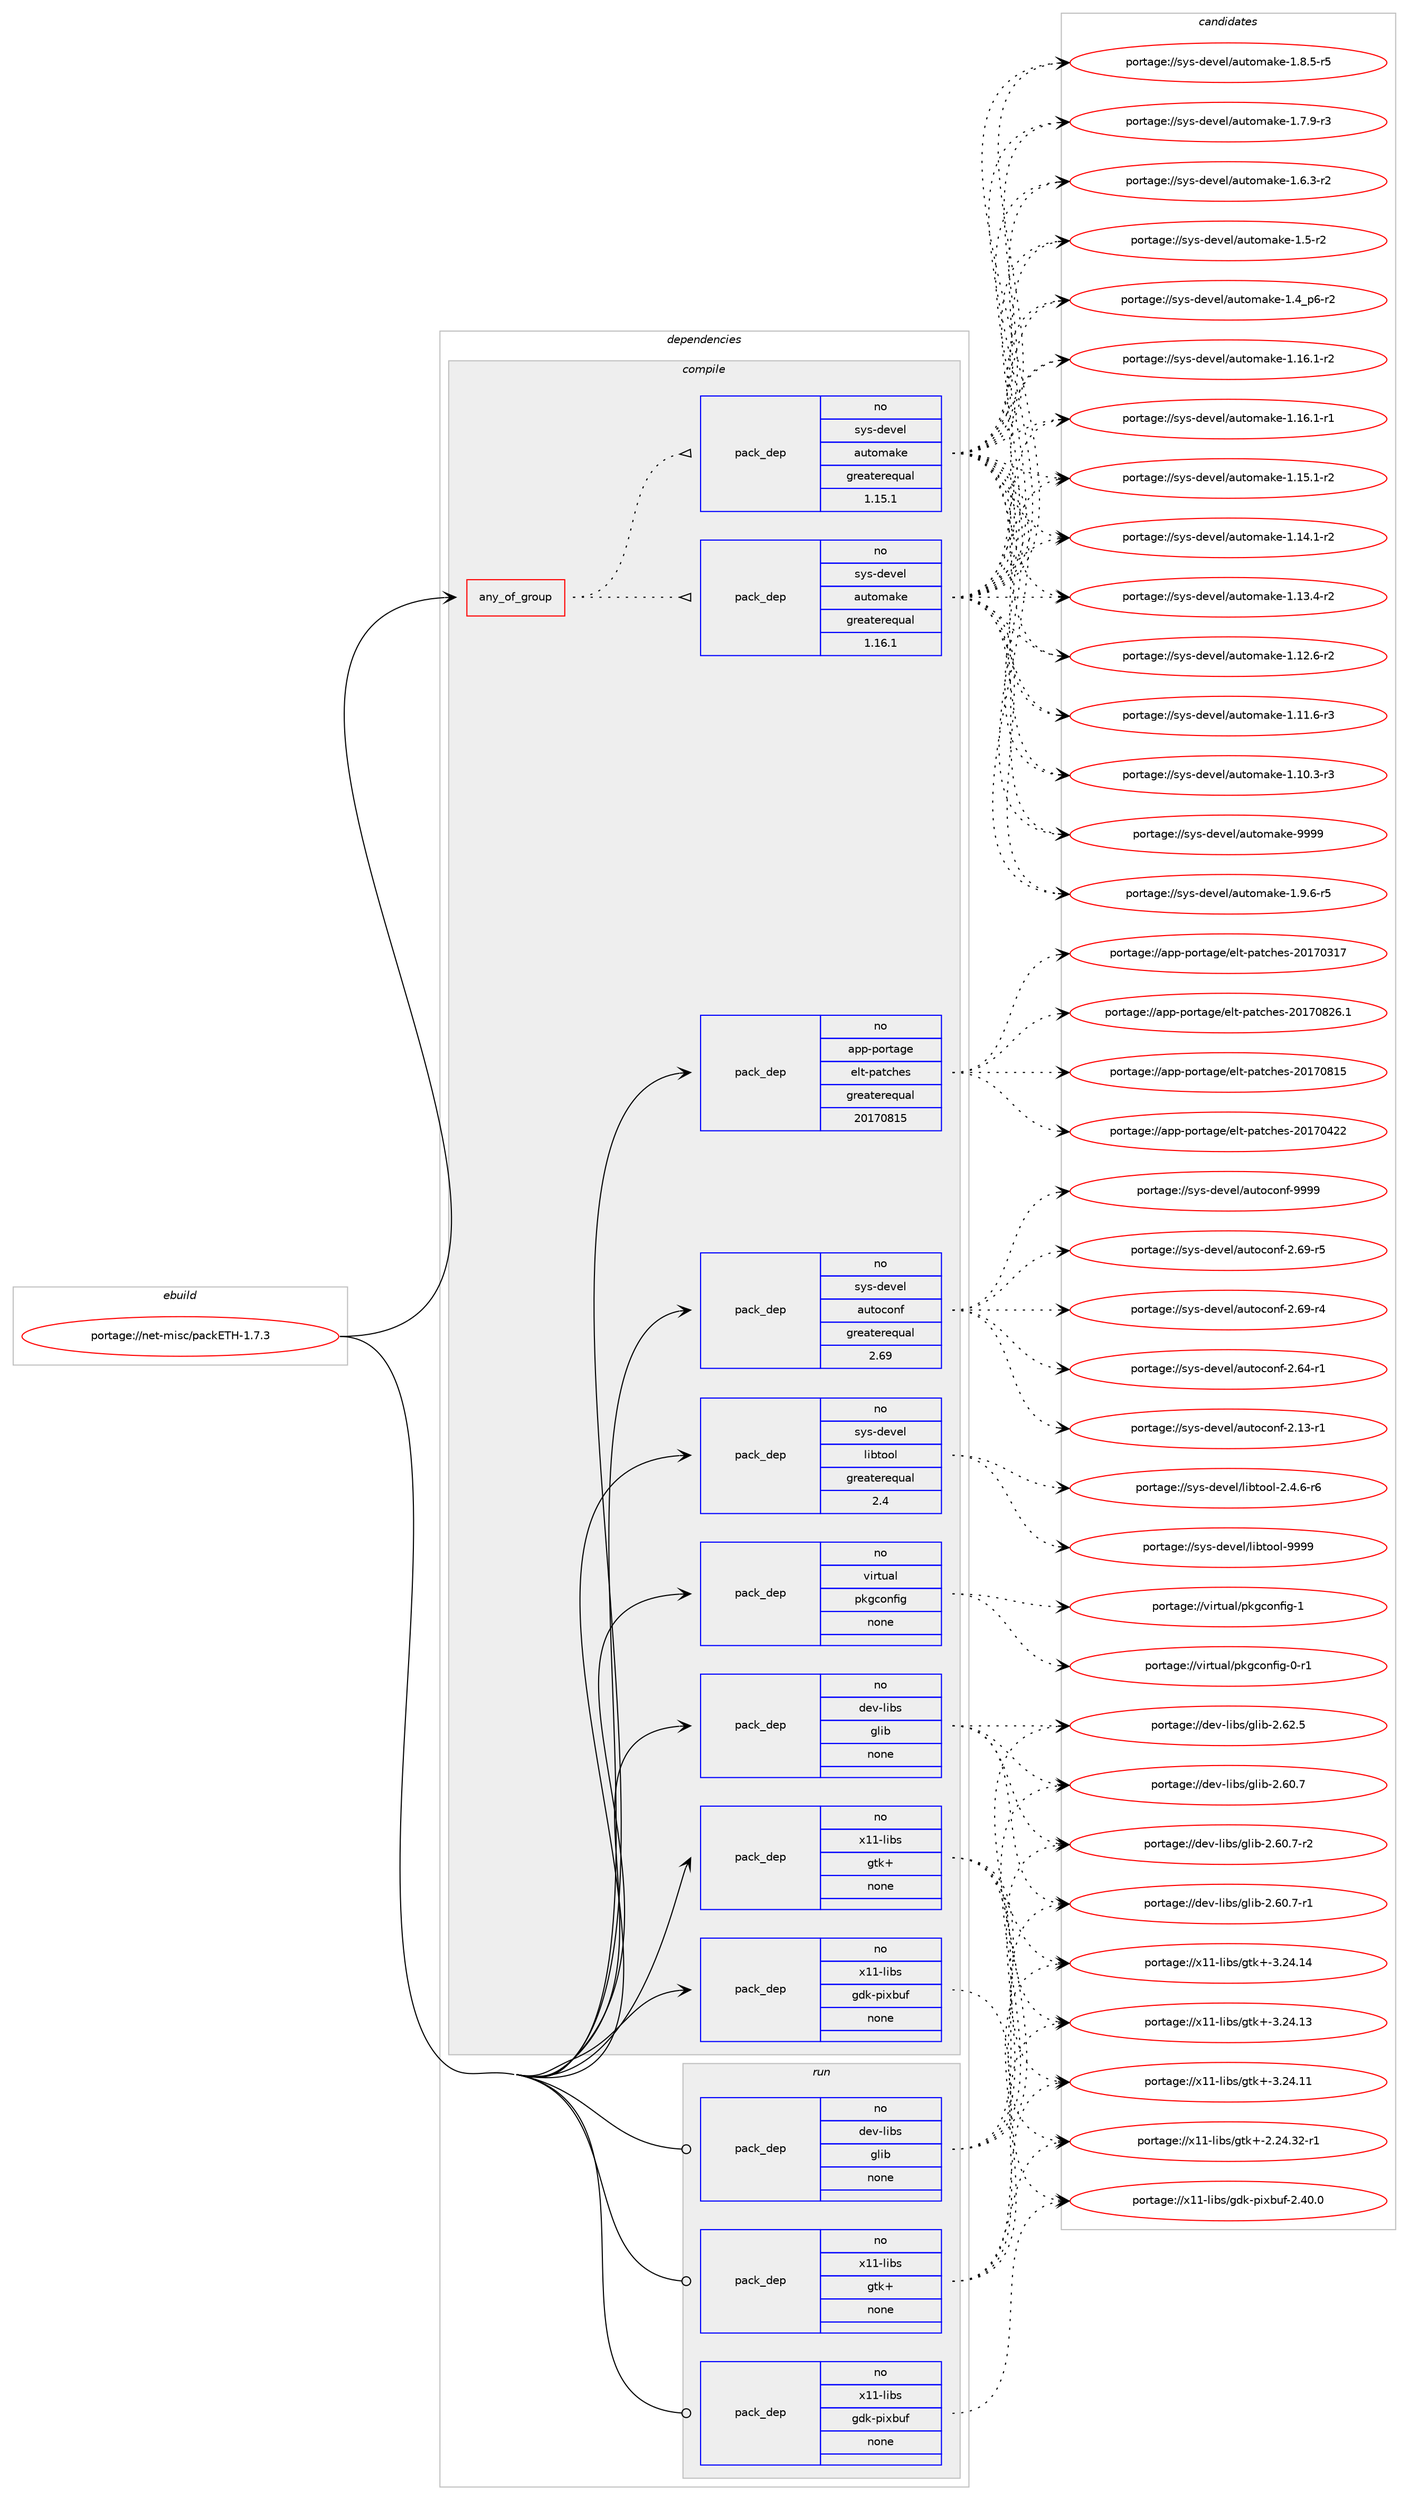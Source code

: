 digraph prolog {

# *************
# Graph options
# *************

newrank=true;
concentrate=true;
compound=true;
graph [rankdir=LR,fontname=Helvetica,fontsize=10,ranksep=1.5];#, ranksep=2.5, nodesep=0.2];
edge  [arrowhead=vee];
node  [fontname=Helvetica,fontsize=10];

# **********
# The ebuild
# **********

subgraph cluster_leftcol {
color=gray;
rank=same;
label=<<i>ebuild</i>>;
id [label="portage://net-misc/packETH-1.7.3", color=red, width=4, href="../net-misc/packETH-1.7.3.svg"];
}

# ****************
# The dependencies
# ****************

subgraph cluster_midcol {
color=gray;
label=<<i>dependencies</i>>;
subgraph cluster_compile {
fillcolor="#eeeeee";
style=filled;
label=<<i>compile</i>>;
subgraph any1059 {
dependency51644 [label=<<TABLE BORDER="0" CELLBORDER="1" CELLSPACING="0" CELLPADDING="4"><TR><TD CELLPADDING="10">any_of_group</TD></TR></TABLE>>, shape=none, color=red];subgraph pack40996 {
dependency51645 [label=<<TABLE BORDER="0" CELLBORDER="1" CELLSPACING="0" CELLPADDING="4" WIDTH="220"><TR><TD ROWSPAN="6" CELLPADDING="30">pack_dep</TD></TR><TR><TD WIDTH="110">no</TD></TR><TR><TD>sys-devel</TD></TR><TR><TD>automake</TD></TR><TR><TD>greaterequal</TD></TR><TR><TD>1.16.1</TD></TR></TABLE>>, shape=none, color=blue];
}
dependency51644:e -> dependency51645:w [weight=20,style="dotted",arrowhead="oinv"];
subgraph pack40997 {
dependency51646 [label=<<TABLE BORDER="0" CELLBORDER="1" CELLSPACING="0" CELLPADDING="4" WIDTH="220"><TR><TD ROWSPAN="6" CELLPADDING="30">pack_dep</TD></TR><TR><TD WIDTH="110">no</TD></TR><TR><TD>sys-devel</TD></TR><TR><TD>automake</TD></TR><TR><TD>greaterequal</TD></TR><TR><TD>1.15.1</TD></TR></TABLE>>, shape=none, color=blue];
}
dependency51644:e -> dependency51646:w [weight=20,style="dotted",arrowhead="oinv"];
}
id:e -> dependency51644:w [weight=20,style="solid",arrowhead="vee"];
subgraph pack40998 {
dependency51647 [label=<<TABLE BORDER="0" CELLBORDER="1" CELLSPACING="0" CELLPADDING="4" WIDTH="220"><TR><TD ROWSPAN="6" CELLPADDING="30">pack_dep</TD></TR><TR><TD WIDTH="110">no</TD></TR><TR><TD>app-portage</TD></TR><TR><TD>elt-patches</TD></TR><TR><TD>greaterequal</TD></TR><TR><TD>20170815</TD></TR></TABLE>>, shape=none, color=blue];
}
id:e -> dependency51647:w [weight=20,style="solid",arrowhead="vee"];
subgraph pack40999 {
dependency51648 [label=<<TABLE BORDER="0" CELLBORDER="1" CELLSPACING="0" CELLPADDING="4" WIDTH="220"><TR><TD ROWSPAN="6" CELLPADDING="30">pack_dep</TD></TR><TR><TD WIDTH="110">no</TD></TR><TR><TD>dev-libs</TD></TR><TR><TD>glib</TD></TR><TR><TD>none</TD></TR><TR><TD></TD></TR></TABLE>>, shape=none, color=blue];
}
id:e -> dependency51648:w [weight=20,style="solid",arrowhead="vee"];
subgraph pack41000 {
dependency51649 [label=<<TABLE BORDER="0" CELLBORDER="1" CELLSPACING="0" CELLPADDING="4" WIDTH="220"><TR><TD ROWSPAN="6" CELLPADDING="30">pack_dep</TD></TR><TR><TD WIDTH="110">no</TD></TR><TR><TD>sys-devel</TD></TR><TR><TD>autoconf</TD></TR><TR><TD>greaterequal</TD></TR><TR><TD>2.69</TD></TR></TABLE>>, shape=none, color=blue];
}
id:e -> dependency51649:w [weight=20,style="solid",arrowhead="vee"];
subgraph pack41001 {
dependency51650 [label=<<TABLE BORDER="0" CELLBORDER="1" CELLSPACING="0" CELLPADDING="4" WIDTH="220"><TR><TD ROWSPAN="6" CELLPADDING="30">pack_dep</TD></TR><TR><TD WIDTH="110">no</TD></TR><TR><TD>sys-devel</TD></TR><TR><TD>libtool</TD></TR><TR><TD>greaterequal</TD></TR><TR><TD>2.4</TD></TR></TABLE>>, shape=none, color=blue];
}
id:e -> dependency51650:w [weight=20,style="solid",arrowhead="vee"];
subgraph pack41002 {
dependency51651 [label=<<TABLE BORDER="0" CELLBORDER="1" CELLSPACING="0" CELLPADDING="4" WIDTH="220"><TR><TD ROWSPAN="6" CELLPADDING="30">pack_dep</TD></TR><TR><TD WIDTH="110">no</TD></TR><TR><TD>virtual</TD></TR><TR><TD>pkgconfig</TD></TR><TR><TD>none</TD></TR><TR><TD></TD></TR></TABLE>>, shape=none, color=blue];
}
id:e -> dependency51651:w [weight=20,style="solid",arrowhead="vee"];
subgraph pack41003 {
dependency51652 [label=<<TABLE BORDER="0" CELLBORDER="1" CELLSPACING="0" CELLPADDING="4" WIDTH="220"><TR><TD ROWSPAN="6" CELLPADDING="30">pack_dep</TD></TR><TR><TD WIDTH="110">no</TD></TR><TR><TD>x11-libs</TD></TR><TR><TD>gdk-pixbuf</TD></TR><TR><TD>none</TD></TR><TR><TD></TD></TR></TABLE>>, shape=none, color=blue];
}
id:e -> dependency51652:w [weight=20,style="solid",arrowhead="vee"];
subgraph pack41004 {
dependency51653 [label=<<TABLE BORDER="0" CELLBORDER="1" CELLSPACING="0" CELLPADDING="4" WIDTH="220"><TR><TD ROWSPAN="6" CELLPADDING="30">pack_dep</TD></TR><TR><TD WIDTH="110">no</TD></TR><TR><TD>x11-libs</TD></TR><TR><TD>gtk+</TD></TR><TR><TD>none</TD></TR><TR><TD></TD></TR></TABLE>>, shape=none, color=blue];
}
id:e -> dependency51653:w [weight=20,style="solid",arrowhead="vee"];
}
subgraph cluster_compileandrun {
fillcolor="#eeeeee";
style=filled;
label=<<i>compile and run</i>>;
}
subgraph cluster_run {
fillcolor="#eeeeee";
style=filled;
label=<<i>run</i>>;
subgraph pack41005 {
dependency51654 [label=<<TABLE BORDER="0" CELLBORDER="1" CELLSPACING="0" CELLPADDING="4" WIDTH="220"><TR><TD ROWSPAN="6" CELLPADDING="30">pack_dep</TD></TR><TR><TD WIDTH="110">no</TD></TR><TR><TD>dev-libs</TD></TR><TR><TD>glib</TD></TR><TR><TD>none</TD></TR><TR><TD></TD></TR></TABLE>>, shape=none, color=blue];
}
id:e -> dependency51654:w [weight=20,style="solid",arrowhead="odot"];
subgraph pack41006 {
dependency51655 [label=<<TABLE BORDER="0" CELLBORDER="1" CELLSPACING="0" CELLPADDING="4" WIDTH="220"><TR><TD ROWSPAN="6" CELLPADDING="30">pack_dep</TD></TR><TR><TD WIDTH="110">no</TD></TR><TR><TD>x11-libs</TD></TR><TR><TD>gdk-pixbuf</TD></TR><TR><TD>none</TD></TR><TR><TD></TD></TR></TABLE>>, shape=none, color=blue];
}
id:e -> dependency51655:w [weight=20,style="solid",arrowhead="odot"];
subgraph pack41007 {
dependency51656 [label=<<TABLE BORDER="0" CELLBORDER="1" CELLSPACING="0" CELLPADDING="4" WIDTH="220"><TR><TD ROWSPAN="6" CELLPADDING="30">pack_dep</TD></TR><TR><TD WIDTH="110">no</TD></TR><TR><TD>x11-libs</TD></TR><TR><TD>gtk+</TD></TR><TR><TD>none</TD></TR><TR><TD></TD></TR></TABLE>>, shape=none, color=blue];
}
id:e -> dependency51656:w [weight=20,style="solid",arrowhead="odot"];
}
}

# **************
# The candidates
# **************

subgraph cluster_choices {
rank=same;
color=gray;
label=<<i>candidates</i>>;

subgraph choice40996 {
color=black;
nodesep=1;
choice115121115451001011181011084797117116111109971071014557575757 [label="portage://sys-devel/automake-9999", color=red, width=4,href="../sys-devel/automake-9999.svg"];
choice115121115451001011181011084797117116111109971071014549465746544511453 [label="portage://sys-devel/automake-1.9.6-r5", color=red, width=4,href="../sys-devel/automake-1.9.6-r5.svg"];
choice115121115451001011181011084797117116111109971071014549465646534511453 [label="portage://sys-devel/automake-1.8.5-r5", color=red, width=4,href="../sys-devel/automake-1.8.5-r5.svg"];
choice115121115451001011181011084797117116111109971071014549465546574511451 [label="portage://sys-devel/automake-1.7.9-r3", color=red, width=4,href="../sys-devel/automake-1.7.9-r3.svg"];
choice115121115451001011181011084797117116111109971071014549465446514511450 [label="portage://sys-devel/automake-1.6.3-r2", color=red, width=4,href="../sys-devel/automake-1.6.3-r2.svg"];
choice11512111545100101118101108479711711611110997107101454946534511450 [label="portage://sys-devel/automake-1.5-r2", color=red, width=4,href="../sys-devel/automake-1.5-r2.svg"];
choice115121115451001011181011084797117116111109971071014549465295112544511450 [label="portage://sys-devel/automake-1.4_p6-r2", color=red, width=4,href="../sys-devel/automake-1.4_p6-r2.svg"];
choice11512111545100101118101108479711711611110997107101454946495446494511450 [label="portage://sys-devel/automake-1.16.1-r2", color=red, width=4,href="../sys-devel/automake-1.16.1-r2.svg"];
choice11512111545100101118101108479711711611110997107101454946495446494511449 [label="portage://sys-devel/automake-1.16.1-r1", color=red, width=4,href="../sys-devel/automake-1.16.1-r1.svg"];
choice11512111545100101118101108479711711611110997107101454946495346494511450 [label="portage://sys-devel/automake-1.15.1-r2", color=red, width=4,href="../sys-devel/automake-1.15.1-r2.svg"];
choice11512111545100101118101108479711711611110997107101454946495246494511450 [label="portage://sys-devel/automake-1.14.1-r2", color=red, width=4,href="../sys-devel/automake-1.14.1-r2.svg"];
choice11512111545100101118101108479711711611110997107101454946495146524511450 [label="portage://sys-devel/automake-1.13.4-r2", color=red, width=4,href="../sys-devel/automake-1.13.4-r2.svg"];
choice11512111545100101118101108479711711611110997107101454946495046544511450 [label="portage://sys-devel/automake-1.12.6-r2", color=red, width=4,href="../sys-devel/automake-1.12.6-r2.svg"];
choice11512111545100101118101108479711711611110997107101454946494946544511451 [label="portage://sys-devel/automake-1.11.6-r3", color=red, width=4,href="../sys-devel/automake-1.11.6-r3.svg"];
choice11512111545100101118101108479711711611110997107101454946494846514511451 [label="portage://sys-devel/automake-1.10.3-r3", color=red, width=4,href="../sys-devel/automake-1.10.3-r3.svg"];
dependency51645:e -> choice115121115451001011181011084797117116111109971071014557575757:w [style=dotted,weight="100"];
dependency51645:e -> choice115121115451001011181011084797117116111109971071014549465746544511453:w [style=dotted,weight="100"];
dependency51645:e -> choice115121115451001011181011084797117116111109971071014549465646534511453:w [style=dotted,weight="100"];
dependency51645:e -> choice115121115451001011181011084797117116111109971071014549465546574511451:w [style=dotted,weight="100"];
dependency51645:e -> choice115121115451001011181011084797117116111109971071014549465446514511450:w [style=dotted,weight="100"];
dependency51645:e -> choice11512111545100101118101108479711711611110997107101454946534511450:w [style=dotted,weight="100"];
dependency51645:e -> choice115121115451001011181011084797117116111109971071014549465295112544511450:w [style=dotted,weight="100"];
dependency51645:e -> choice11512111545100101118101108479711711611110997107101454946495446494511450:w [style=dotted,weight="100"];
dependency51645:e -> choice11512111545100101118101108479711711611110997107101454946495446494511449:w [style=dotted,weight="100"];
dependency51645:e -> choice11512111545100101118101108479711711611110997107101454946495346494511450:w [style=dotted,weight="100"];
dependency51645:e -> choice11512111545100101118101108479711711611110997107101454946495246494511450:w [style=dotted,weight="100"];
dependency51645:e -> choice11512111545100101118101108479711711611110997107101454946495146524511450:w [style=dotted,weight="100"];
dependency51645:e -> choice11512111545100101118101108479711711611110997107101454946495046544511450:w [style=dotted,weight="100"];
dependency51645:e -> choice11512111545100101118101108479711711611110997107101454946494946544511451:w [style=dotted,weight="100"];
dependency51645:e -> choice11512111545100101118101108479711711611110997107101454946494846514511451:w [style=dotted,weight="100"];
}
subgraph choice40997 {
color=black;
nodesep=1;
choice115121115451001011181011084797117116111109971071014557575757 [label="portage://sys-devel/automake-9999", color=red, width=4,href="../sys-devel/automake-9999.svg"];
choice115121115451001011181011084797117116111109971071014549465746544511453 [label="portage://sys-devel/automake-1.9.6-r5", color=red, width=4,href="../sys-devel/automake-1.9.6-r5.svg"];
choice115121115451001011181011084797117116111109971071014549465646534511453 [label="portage://sys-devel/automake-1.8.5-r5", color=red, width=4,href="../sys-devel/automake-1.8.5-r5.svg"];
choice115121115451001011181011084797117116111109971071014549465546574511451 [label="portage://sys-devel/automake-1.7.9-r3", color=red, width=4,href="../sys-devel/automake-1.7.9-r3.svg"];
choice115121115451001011181011084797117116111109971071014549465446514511450 [label="portage://sys-devel/automake-1.6.3-r2", color=red, width=4,href="../sys-devel/automake-1.6.3-r2.svg"];
choice11512111545100101118101108479711711611110997107101454946534511450 [label="portage://sys-devel/automake-1.5-r2", color=red, width=4,href="../sys-devel/automake-1.5-r2.svg"];
choice115121115451001011181011084797117116111109971071014549465295112544511450 [label="portage://sys-devel/automake-1.4_p6-r2", color=red, width=4,href="../sys-devel/automake-1.4_p6-r2.svg"];
choice11512111545100101118101108479711711611110997107101454946495446494511450 [label="portage://sys-devel/automake-1.16.1-r2", color=red, width=4,href="../sys-devel/automake-1.16.1-r2.svg"];
choice11512111545100101118101108479711711611110997107101454946495446494511449 [label="portage://sys-devel/automake-1.16.1-r1", color=red, width=4,href="../sys-devel/automake-1.16.1-r1.svg"];
choice11512111545100101118101108479711711611110997107101454946495346494511450 [label="portage://sys-devel/automake-1.15.1-r2", color=red, width=4,href="../sys-devel/automake-1.15.1-r2.svg"];
choice11512111545100101118101108479711711611110997107101454946495246494511450 [label="portage://sys-devel/automake-1.14.1-r2", color=red, width=4,href="../sys-devel/automake-1.14.1-r2.svg"];
choice11512111545100101118101108479711711611110997107101454946495146524511450 [label="portage://sys-devel/automake-1.13.4-r2", color=red, width=4,href="../sys-devel/automake-1.13.4-r2.svg"];
choice11512111545100101118101108479711711611110997107101454946495046544511450 [label="portage://sys-devel/automake-1.12.6-r2", color=red, width=4,href="../sys-devel/automake-1.12.6-r2.svg"];
choice11512111545100101118101108479711711611110997107101454946494946544511451 [label="portage://sys-devel/automake-1.11.6-r3", color=red, width=4,href="../sys-devel/automake-1.11.6-r3.svg"];
choice11512111545100101118101108479711711611110997107101454946494846514511451 [label="portage://sys-devel/automake-1.10.3-r3", color=red, width=4,href="../sys-devel/automake-1.10.3-r3.svg"];
dependency51646:e -> choice115121115451001011181011084797117116111109971071014557575757:w [style=dotted,weight="100"];
dependency51646:e -> choice115121115451001011181011084797117116111109971071014549465746544511453:w [style=dotted,weight="100"];
dependency51646:e -> choice115121115451001011181011084797117116111109971071014549465646534511453:w [style=dotted,weight="100"];
dependency51646:e -> choice115121115451001011181011084797117116111109971071014549465546574511451:w [style=dotted,weight="100"];
dependency51646:e -> choice115121115451001011181011084797117116111109971071014549465446514511450:w [style=dotted,weight="100"];
dependency51646:e -> choice11512111545100101118101108479711711611110997107101454946534511450:w [style=dotted,weight="100"];
dependency51646:e -> choice115121115451001011181011084797117116111109971071014549465295112544511450:w [style=dotted,weight="100"];
dependency51646:e -> choice11512111545100101118101108479711711611110997107101454946495446494511450:w [style=dotted,weight="100"];
dependency51646:e -> choice11512111545100101118101108479711711611110997107101454946495446494511449:w [style=dotted,weight="100"];
dependency51646:e -> choice11512111545100101118101108479711711611110997107101454946495346494511450:w [style=dotted,weight="100"];
dependency51646:e -> choice11512111545100101118101108479711711611110997107101454946495246494511450:w [style=dotted,weight="100"];
dependency51646:e -> choice11512111545100101118101108479711711611110997107101454946495146524511450:w [style=dotted,weight="100"];
dependency51646:e -> choice11512111545100101118101108479711711611110997107101454946495046544511450:w [style=dotted,weight="100"];
dependency51646:e -> choice11512111545100101118101108479711711611110997107101454946494946544511451:w [style=dotted,weight="100"];
dependency51646:e -> choice11512111545100101118101108479711711611110997107101454946494846514511451:w [style=dotted,weight="100"];
}
subgraph choice40998 {
color=black;
nodesep=1;
choice971121124511211111411697103101471011081164511297116991041011154550484955485650544649 [label="portage://app-portage/elt-patches-20170826.1", color=red, width=4,href="../app-portage/elt-patches-20170826.1.svg"];
choice97112112451121111141169710310147101108116451129711699104101115455048495548564953 [label="portage://app-portage/elt-patches-20170815", color=red, width=4,href="../app-portage/elt-patches-20170815.svg"];
choice97112112451121111141169710310147101108116451129711699104101115455048495548525050 [label="portage://app-portage/elt-patches-20170422", color=red, width=4,href="../app-portage/elt-patches-20170422.svg"];
choice97112112451121111141169710310147101108116451129711699104101115455048495548514955 [label="portage://app-portage/elt-patches-20170317", color=red, width=4,href="../app-portage/elt-patches-20170317.svg"];
dependency51647:e -> choice971121124511211111411697103101471011081164511297116991041011154550484955485650544649:w [style=dotted,weight="100"];
dependency51647:e -> choice97112112451121111141169710310147101108116451129711699104101115455048495548564953:w [style=dotted,weight="100"];
dependency51647:e -> choice97112112451121111141169710310147101108116451129711699104101115455048495548525050:w [style=dotted,weight="100"];
dependency51647:e -> choice97112112451121111141169710310147101108116451129711699104101115455048495548514955:w [style=dotted,weight="100"];
}
subgraph choice40999 {
color=black;
nodesep=1;
choice1001011184510810598115471031081059845504654504653 [label="portage://dev-libs/glib-2.62.5", color=red, width=4,href="../dev-libs/glib-2.62.5.svg"];
choice10010111845108105981154710310810598455046544846554511450 [label="portage://dev-libs/glib-2.60.7-r2", color=red, width=4,href="../dev-libs/glib-2.60.7-r2.svg"];
choice10010111845108105981154710310810598455046544846554511449 [label="portage://dev-libs/glib-2.60.7-r1", color=red, width=4,href="../dev-libs/glib-2.60.7-r1.svg"];
choice1001011184510810598115471031081059845504654484655 [label="portage://dev-libs/glib-2.60.7", color=red, width=4,href="../dev-libs/glib-2.60.7.svg"];
dependency51648:e -> choice1001011184510810598115471031081059845504654504653:w [style=dotted,weight="100"];
dependency51648:e -> choice10010111845108105981154710310810598455046544846554511450:w [style=dotted,weight="100"];
dependency51648:e -> choice10010111845108105981154710310810598455046544846554511449:w [style=dotted,weight="100"];
dependency51648:e -> choice1001011184510810598115471031081059845504654484655:w [style=dotted,weight="100"];
}
subgraph choice41000 {
color=black;
nodesep=1;
choice115121115451001011181011084797117116111991111101024557575757 [label="portage://sys-devel/autoconf-9999", color=red, width=4,href="../sys-devel/autoconf-9999.svg"];
choice1151211154510010111810110847971171161119911111010245504654574511453 [label="portage://sys-devel/autoconf-2.69-r5", color=red, width=4,href="../sys-devel/autoconf-2.69-r5.svg"];
choice1151211154510010111810110847971171161119911111010245504654574511452 [label="portage://sys-devel/autoconf-2.69-r4", color=red, width=4,href="../sys-devel/autoconf-2.69-r4.svg"];
choice1151211154510010111810110847971171161119911111010245504654524511449 [label="portage://sys-devel/autoconf-2.64-r1", color=red, width=4,href="../sys-devel/autoconf-2.64-r1.svg"];
choice1151211154510010111810110847971171161119911111010245504649514511449 [label="portage://sys-devel/autoconf-2.13-r1", color=red, width=4,href="../sys-devel/autoconf-2.13-r1.svg"];
dependency51649:e -> choice115121115451001011181011084797117116111991111101024557575757:w [style=dotted,weight="100"];
dependency51649:e -> choice1151211154510010111810110847971171161119911111010245504654574511453:w [style=dotted,weight="100"];
dependency51649:e -> choice1151211154510010111810110847971171161119911111010245504654574511452:w [style=dotted,weight="100"];
dependency51649:e -> choice1151211154510010111810110847971171161119911111010245504654524511449:w [style=dotted,weight="100"];
dependency51649:e -> choice1151211154510010111810110847971171161119911111010245504649514511449:w [style=dotted,weight="100"];
}
subgraph choice41001 {
color=black;
nodesep=1;
choice1151211154510010111810110847108105981161111111084557575757 [label="portage://sys-devel/libtool-9999", color=red, width=4,href="../sys-devel/libtool-9999.svg"];
choice1151211154510010111810110847108105981161111111084550465246544511454 [label="portage://sys-devel/libtool-2.4.6-r6", color=red, width=4,href="../sys-devel/libtool-2.4.6-r6.svg"];
dependency51650:e -> choice1151211154510010111810110847108105981161111111084557575757:w [style=dotted,weight="100"];
dependency51650:e -> choice1151211154510010111810110847108105981161111111084550465246544511454:w [style=dotted,weight="100"];
}
subgraph choice41002 {
color=black;
nodesep=1;
choice1181051141161179710847112107103991111101021051034549 [label="portage://virtual/pkgconfig-1", color=red, width=4,href="../virtual/pkgconfig-1.svg"];
choice11810511411611797108471121071039911111010210510345484511449 [label="portage://virtual/pkgconfig-0-r1", color=red, width=4,href="../virtual/pkgconfig-0-r1.svg"];
dependency51651:e -> choice1181051141161179710847112107103991111101021051034549:w [style=dotted,weight="100"];
dependency51651:e -> choice11810511411611797108471121071039911111010210510345484511449:w [style=dotted,weight="100"];
}
subgraph choice41003 {
color=black;
nodesep=1;
choice1204949451081059811547103100107451121051209811710245504652484648 [label="portage://x11-libs/gdk-pixbuf-2.40.0", color=red, width=4,href="../x11-libs/gdk-pixbuf-2.40.0.svg"];
dependency51652:e -> choice1204949451081059811547103100107451121051209811710245504652484648:w [style=dotted,weight="100"];
}
subgraph choice41004 {
color=black;
nodesep=1;
choice1204949451081059811547103116107434551465052464952 [label="portage://x11-libs/gtk+-3.24.14", color=red, width=4,href="../x11-libs/gtk+-3.24.14.svg"];
choice1204949451081059811547103116107434551465052464951 [label="portage://x11-libs/gtk+-3.24.13", color=red, width=4,href="../x11-libs/gtk+-3.24.13.svg"];
choice1204949451081059811547103116107434551465052464949 [label="portage://x11-libs/gtk+-3.24.11", color=red, width=4,href="../x11-libs/gtk+-3.24.11.svg"];
choice12049494510810598115471031161074345504650524651504511449 [label="portage://x11-libs/gtk+-2.24.32-r1", color=red, width=4,href="../x11-libs/gtk+-2.24.32-r1.svg"];
dependency51653:e -> choice1204949451081059811547103116107434551465052464952:w [style=dotted,weight="100"];
dependency51653:e -> choice1204949451081059811547103116107434551465052464951:w [style=dotted,weight="100"];
dependency51653:e -> choice1204949451081059811547103116107434551465052464949:w [style=dotted,weight="100"];
dependency51653:e -> choice12049494510810598115471031161074345504650524651504511449:w [style=dotted,weight="100"];
}
subgraph choice41005 {
color=black;
nodesep=1;
choice1001011184510810598115471031081059845504654504653 [label="portage://dev-libs/glib-2.62.5", color=red, width=4,href="../dev-libs/glib-2.62.5.svg"];
choice10010111845108105981154710310810598455046544846554511450 [label="portage://dev-libs/glib-2.60.7-r2", color=red, width=4,href="../dev-libs/glib-2.60.7-r2.svg"];
choice10010111845108105981154710310810598455046544846554511449 [label="portage://dev-libs/glib-2.60.7-r1", color=red, width=4,href="../dev-libs/glib-2.60.7-r1.svg"];
choice1001011184510810598115471031081059845504654484655 [label="portage://dev-libs/glib-2.60.7", color=red, width=4,href="../dev-libs/glib-2.60.7.svg"];
dependency51654:e -> choice1001011184510810598115471031081059845504654504653:w [style=dotted,weight="100"];
dependency51654:e -> choice10010111845108105981154710310810598455046544846554511450:w [style=dotted,weight="100"];
dependency51654:e -> choice10010111845108105981154710310810598455046544846554511449:w [style=dotted,weight="100"];
dependency51654:e -> choice1001011184510810598115471031081059845504654484655:w [style=dotted,weight="100"];
}
subgraph choice41006 {
color=black;
nodesep=1;
choice1204949451081059811547103100107451121051209811710245504652484648 [label="portage://x11-libs/gdk-pixbuf-2.40.0", color=red, width=4,href="../x11-libs/gdk-pixbuf-2.40.0.svg"];
dependency51655:e -> choice1204949451081059811547103100107451121051209811710245504652484648:w [style=dotted,weight="100"];
}
subgraph choice41007 {
color=black;
nodesep=1;
choice1204949451081059811547103116107434551465052464952 [label="portage://x11-libs/gtk+-3.24.14", color=red, width=4,href="../x11-libs/gtk+-3.24.14.svg"];
choice1204949451081059811547103116107434551465052464951 [label="portage://x11-libs/gtk+-3.24.13", color=red, width=4,href="../x11-libs/gtk+-3.24.13.svg"];
choice1204949451081059811547103116107434551465052464949 [label="portage://x11-libs/gtk+-3.24.11", color=red, width=4,href="../x11-libs/gtk+-3.24.11.svg"];
choice12049494510810598115471031161074345504650524651504511449 [label="portage://x11-libs/gtk+-2.24.32-r1", color=red, width=4,href="../x11-libs/gtk+-2.24.32-r1.svg"];
dependency51656:e -> choice1204949451081059811547103116107434551465052464952:w [style=dotted,weight="100"];
dependency51656:e -> choice1204949451081059811547103116107434551465052464951:w [style=dotted,weight="100"];
dependency51656:e -> choice1204949451081059811547103116107434551465052464949:w [style=dotted,weight="100"];
dependency51656:e -> choice12049494510810598115471031161074345504650524651504511449:w [style=dotted,weight="100"];
}
}

}
